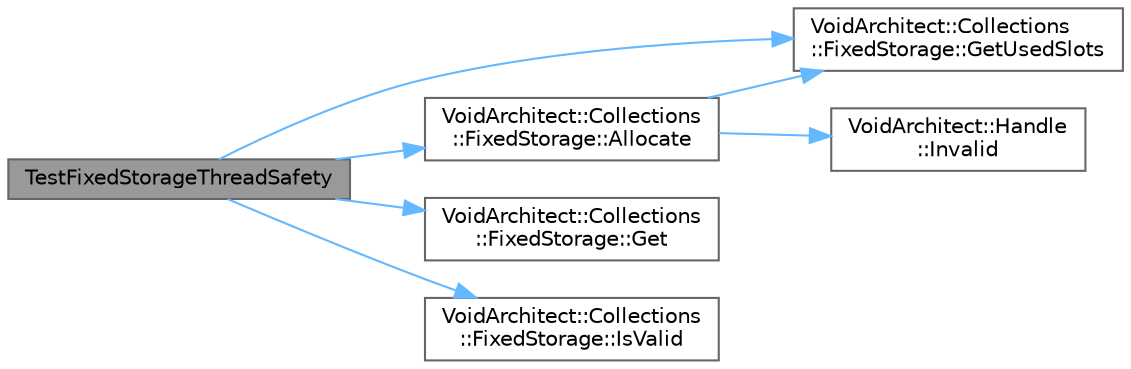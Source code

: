 digraph "TestFixedStorageThreadSafety"
{
 // LATEX_PDF_SIZE
  bgcolor="transparent";
  edge [fontname=Helvetica,fontsize=10,labelfontname=Helvetica,labelfontsize=10];
  node [fontname=Helvetica,fontsize=10,shape=box,height=0.2,width=0.4];
  rankdir="LR";
  Node1 [id="Node000001",label="TestFixedStorageThreadSafety",height=0.2,width=0.4,color="gray40", fillcolor="grey60", style="filled", fontcolor="black",tooltip="Test thread safety with concurrent operations."];
  Node1 -> Node2 [id="edge1_Node000001_Node000002",color="steelblue1",style="solid",tooltip=" "];
  Node2 [id="Node000002",label="VoidArchitect::Collections\l::FixedStorage::Allocate",height=0.2,width=0.4,color="grey40", fillcolor="white", style="filled",URL="$class_void_architect_1_1_collections_1_1_fixed_storage.html#a9f4828c0199ff0cd6a2f08f7622e3e78",tooltip="Allocate a new slot and construct object in-place."];
  Node2 -> Node3 [id="edge2_Node000002_Node000003",color="steelblue1",style="solid",tooltip=" "];
  Node3 [id="Node000003",label="VoidArchitect::Collections\l::FixedStorage::GetUsedSlots",height=0.2,width=0.4,color="grey40", fillcolor="white", style="filled",URL="$class_void_architect_1_1_collections_1_1_fixed_storage.html#a005394a788ffe413201e38331689de39",tooltip="Get the number of currently allocated slots."];
  Node2 -> Node4 [id="edge3_Node000002_Node000004",color="steelblue1",style="solid",tooltip=" "];
  Node4 [id="Node000004",label="VoidArchitect::Handle\l::Invalid",height=0.2,width=0.4,color="grey40", fillcolor="white", style="filled",URL="$struct_void_architect_1_1_handle.html#a791780bb18d11208b419903a9086b937",tooltip="Create an explicitly invalid handle."];
  Node1 -> Node5 [id="edge4_Node000001_Node000005",color="steelblue1",style="solid",tooltip=" "];
  Node5 [id="Node000005",label="VoidArchitect::Collections\l::FixedStorage::Get",height=0.2,width=0.4,color="grey40", fillcolor="white", style="filled",URL="$class_void_architect_1_1_collections_1_1_fixed_storage.html#a721d4fae44f875c5946058de2effd441",tooltip="Get mutable object by handle."];
  Node1 -> Node3 [id="edge5_Node000001_Node000003",color="steelblue1",style="solid",tooltip=" "];
  Node1 -> Node6 [id="edge6_Node000001_Node000006",color="steelblue1",style="solid",tooltip=" "];
  Node6 [id="Node000006",label="VoidArchitect::Collections\l::FixedStorage::IsValid",height=0.2,width=0.4,color="grey40", fillcolor="white", style="filled",URL="$class_void_architect_1_1_collections_1_1_fixed_storage.html#ad0eee9c51c6341c404d860cc841ec73b",tooltip="Check if handle references a valid object."];
}
